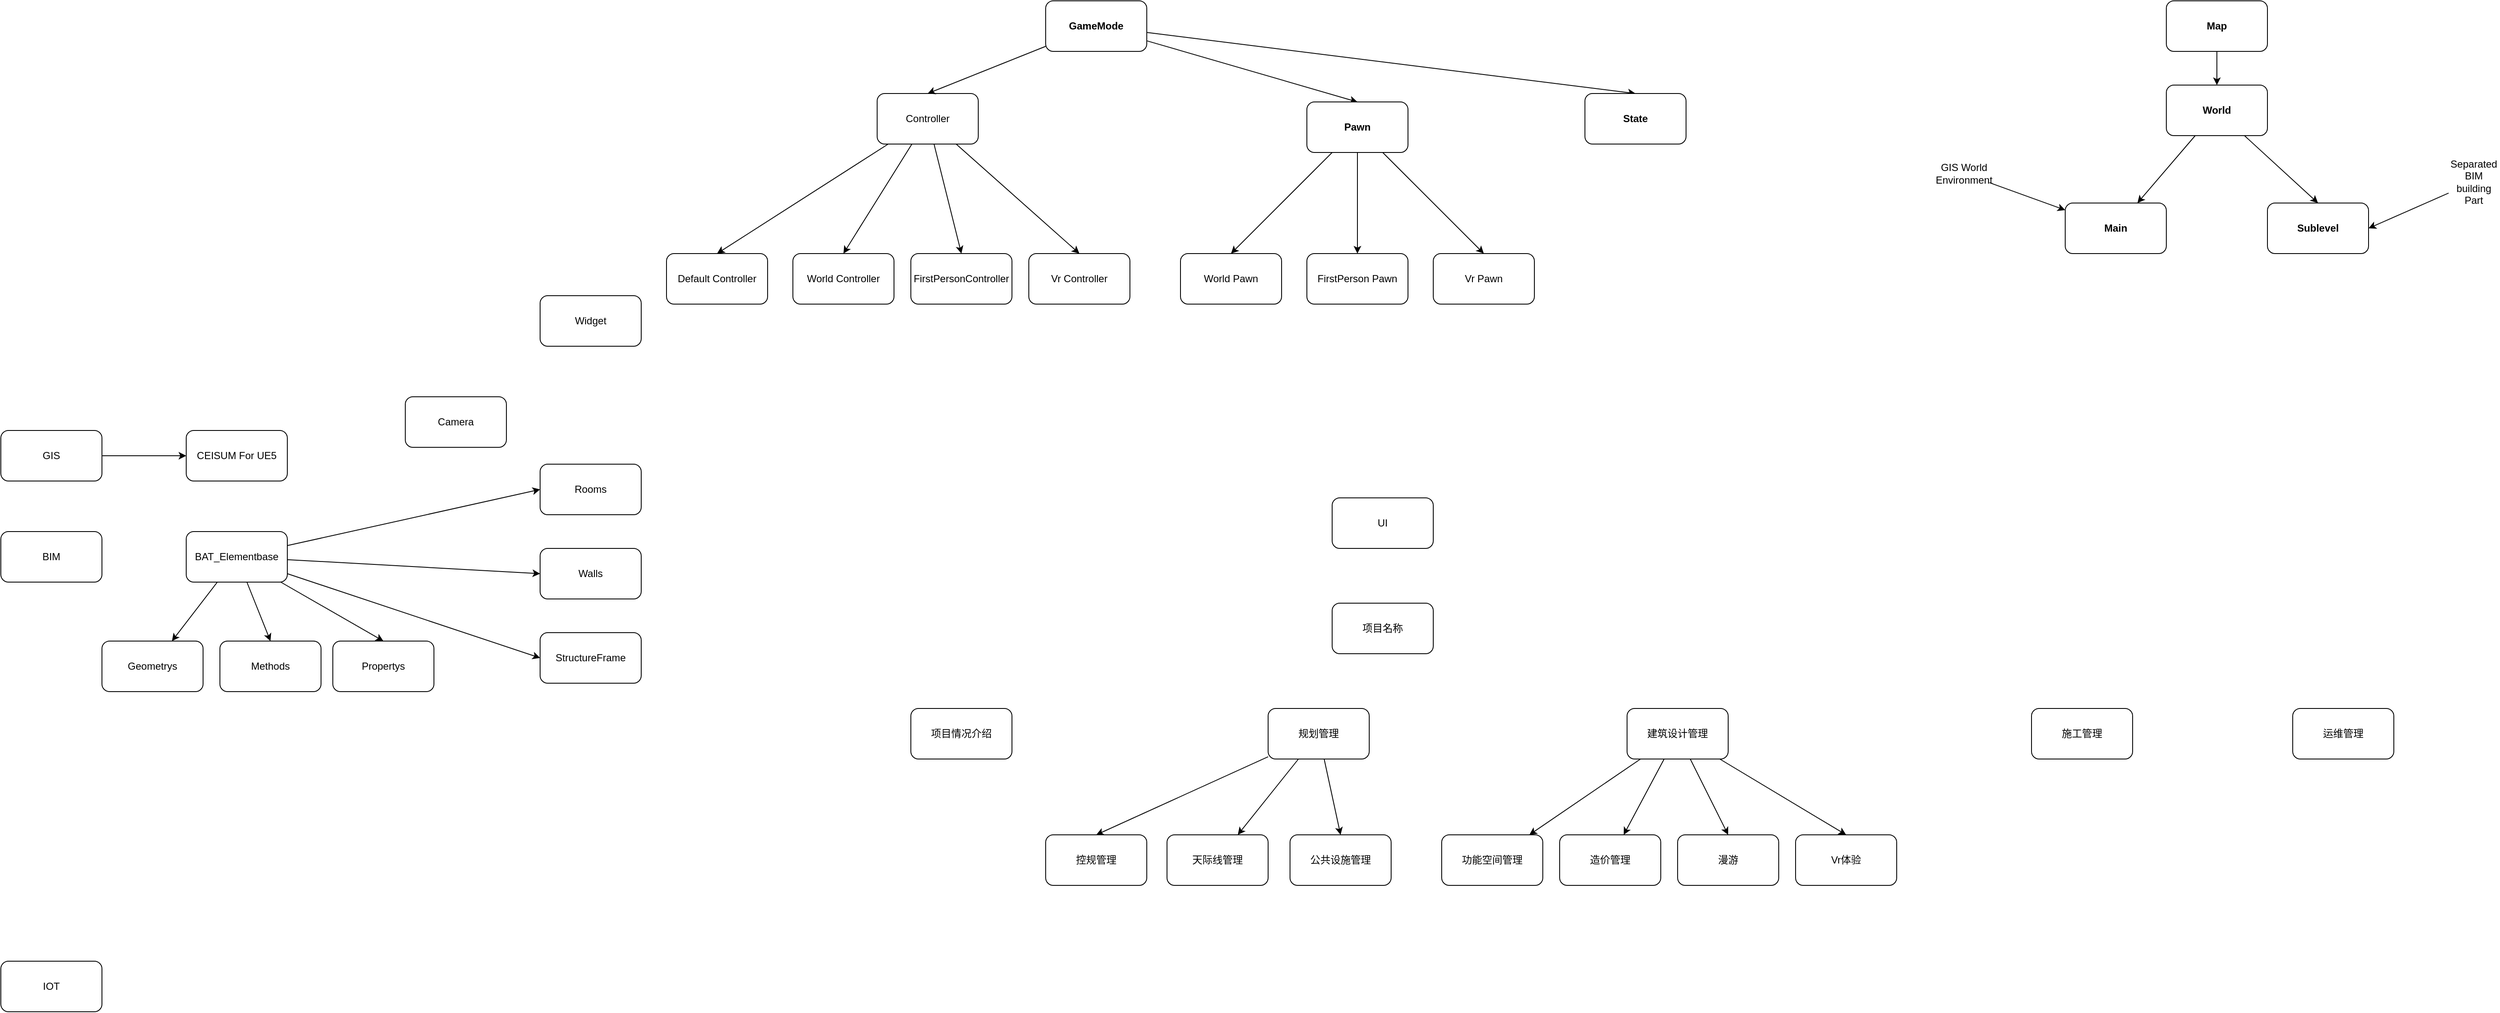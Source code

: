 <mxfile version="17.5.0" type="github">
  <diagram id="nwSjNLSLKTwTbHizwymB" name="Page-1">
    <mxGraphModel dx="2500" dy="2103" grid="1" gridSize="10" guides="1" tooltips="1" connect="1" arrows="1" fold="1" page="1" pageScale="1" pageWidth="827" pageHeight="1169" math="0" shadow="0">
      <root>
        <mxCell id="0" />
        <mxCell id="1" parent="0" />
        <mxCell id="OFqaLSWiUaQzR4q7q7dH-5" style="edgeStyle=orthogonalEdgeStyle;rounded=0;orthogonalLoop=1;jettySize=auto;html=1;" parent="1" source="OFqaLSWiUaQzR4q7q7dH-1" target="OFqaLSWiUaQzR4q7q7dH-4" edge="1">
          <mxGeometry relative="1" as="geometry" />
        </mxCell>
        <mxCell id="OFqaLSWiUaQzR4q7q7dH-1" value="GIS" style="rounded=1;whiteSpace=wrap;html=1;" parent="1" vertex="1">
          <mxGeometry x="-40" y="320" width="120" height="60" as="geometry" />
        </mxCell>
        <mxCell id="OFqaLSWiUaQzR4q7q7dH-2" value="BIM" style="rounded=1;whiteSpace=wrap;html=1;" parent="1" vertex="1">
          <mxGeometry x="-40" y="440" width="120" height="60" as="geometry" />
        </mxCell>
        <mxCell id="OFqaLSWiUaQzR4q7q7dH-3" value="IOT" style="rounded=1;whiteSpace=wrap;html=1;" parent="1" vertex="1">
          <mxGeometry x="-40" y="950" width="120" height="60" as="geometry" />
        </mxCell>
        <mxCell id="OFqaLSWiUaQzR4q7q7dH-4" value="CEISUM For UE5" style="rounded=1;whiteSpace=wrap;html=1;" parent="1" vertex="1">
          <mxGeometry x="180" y="320" width="120" height="60" as="geometry" />
        </mxCell>
        <mxCell id="OFqaLSWiUaQzR4q7q7dH-6" value="Widget" style="rounded=1;whiteSpace=wrap;html=1;" parent="1" vertex="1">
          <mxGeometry x="600" y="160" width="120" height="60" as="geometry" />
        </mxCell>
        <mxCell id="OFqaLSWiUaQzR4q7q7dH-9" style="rounded=0;orthogonalLoop=1;jettySize=auto;html=1;" parent="1" source="OFqaLSWiUaQzR4q7q7dH-7" target="OFqaLSWiUaQzR4q7q7dH-8" edge="1">
          <mxGeometry relative="1" as="geometry" />
        </mxCell>
        <mxCell id="OFqaLSWiUaQzR4q7q7dH-12" style="edgeStyle=none;rounded=0;orthogonalLoop=1;jettySize=auto;html=1;entryX=0.5;entryY=0;entryDx=0;entryDy=0;" parent="1" source="OFqaLSWiUaQzR4q7q7dH-7" target="OFqaLSWiUaQzR4q7q7dH-10" edge="1">
          <mxGeometry relative="1" as="geometry" />
        </mxCell>
        <mxCell id="OFqaLSWiUaQzR4q7q7dH-13" style="edgeStyle=none;rounded=0;orthogonalLoop=1;jettySize=auto;html=1;entryX=0.5;entryY=0;entryDx=0;entryDy=0;" parent="1" source="OFqaLSWiUaQzR4q7q7dH-7" target="OFqaLSWiUaQzR4q7q7dH-11" edge="1">
          <mxGeometry relative="1" as="geometry" />
        </mxCell>
        <mxCell id="OFqaLSWiUaQzR4q7q7dH-38" style="edgeStyle=none;rounded=0;orthogonalLoop=1;jettySize=auto;html=1;entryX=0;entryY=0.5;entryDx=0;entryDy=0;" parent="1" source="OFqaLSWiUaQzR4q7q7dH-7" target="OFqaLSWiUaQzR4q7q7dH-37" edge="1">
          <mxGeometry relative="1" as="geometry" />
        </mxCell>
        <mxCell id="OFqaLSWiUaQzR4q7q7dH-41" style="edgeStyle=none;rounded=0;orthogonalLoop=1;jettySize=auto;html=1;entryX=0;entryY=0.5;entryDx=0;entryDy=0;" parent="1" source="OFqaLSWiUaQzR4q7q7dH-7" target="OFqaLSWiUaQzR4q7q7dH-39" edge="1">
          <mxGeometry relative="1" as="geometry" />
        </mxCell>
        <mxCell id="OFqaLSWiUaQzR4q7q7dH-42" style="edgeStyle=none;rounded=0;orthogonalLoop=1;jettySize=auto;html=1;entryX=0;entryY=0.5;entryDx=0;entryDy=0;" parent="1" source="OFqaLSWiUaQzR4q7q7dH-7" target="OFqaLSWiUaQzR4q7q7dH-40" edge="1">
          <mxGeometry relative="1" as="geometry" />
        </mxCell>
        <mxCell id="OFqaLSWiUaQzR4q7q7dH-7" value="BAT_Elementbase" style="rounded=1;whiteSpace=wrap;html=1;" parent="1" vertex="1">
          <mxGeometry x="180" y="440" width="120" height="60" as="geometry" />
        </mxCell>
        <mxCell id="OFqaLSWiUaQzR4q7q7dH-8" value="Geometrys" style="rounded=1;whiteSpace=wrap;html=1;" parent="1" vertex="1">
          <mxGeometry x="80" y="570" width="120" height="60" as="geometry" />
        </mxCell>
        <mxCell id="OFqaLSWiUaQzR4q7q7dH-10" value="Methods" style="rounded=1;whiteSpace=wrap;html=1;" parent="1" vertex="1">
          <mxGeometry x="220" y="570" width="120" height="60" as="geometry" />
        </mxCell>
        <mxCell id="OFqaLSWiUaQzR4q7q7dH-11" value="Propertys" style="rounded=1;whiteSpace=wrap;html=1;" parent="1" vertex="1">
          <mxGeometry x="354" y="570" width="120" height="60" as="geometry" />
        </mxCell>
        <mxCell id="OFqaLSWiUaQzR4q7q7dH-26" style="edgeStyle=none;rounded=0;orthogonalLoop=1;jettySize=auto;html=1;entryX=0.5;entryY=0;entryDx=0;entryDy=0;" parent="1" source="OFqaLSWiUaQzR4q7q7dH-14" target="OFqaLSWiUaQzR4q7q7dH-15" edge="1">
          <mxGeometry relative="1" as="geometry" />
        </mxCell>
        <mxCell id="OFqaLSWiUaQzR4q7q7dH-27" style="edgeStyle=none;rounded=0;orthogonalLoop=1;jettySize=auto;html=1;entryX=0.5;entryY=0;entryDx=0;entryDy=0;" parent="1" source="OFqaLSWiUaQzR4q7q7dH-14" target="OFqaLSWiUaQzR4q7q7dH-16" edge="1">
          <mxGeometry relative="1" as="geometry" />
        </mxCell>
        <mxCell id="OFqaLSWiUaQzR4q7q7dH-28" style="edgeStyle=none;rounded=0;orthogonalLoop=1;jettySize=auto;html=1;entryX=0.5;entryY=0;entryDx=0;entryDy=0;" parent="1" source="OFqaLSWiUaQzR4q7q7dH-14" target="OFqaLSWiUaQzR4q7q7dH-17" edge="1">
          <mxGeometry relative="1" as="geometry" />
        </mxCell>
        <mxCell id="OFqaLSWiUaQzR4q7q7dH-30" style="edgeStyle=none;rounded=0;orthogonalLoop=1;jettySize=auto;html=1;entryX=0.5;entryY=0;entryDx=0;entryDy=0;" parent="1" source="OFqaLSWiUaQzR4q7q7dH-14" target="OFqaLSWiUaQzR4q7q7dH-29" edge="1">
          <mxGeometry relative="1" as="geometry" />
        </mxCell>
        <mxCell id="OFqaLSWiUaQzR4q7q7dH-14" value="Controller" style="rounded=1;whiteSpace=wrap;html=1;" parent="1" vertex="1">
          <mxGeometry x="1000" y="-80" width="120" height="60" as="geometry" />
        </mxCell>
        <mxCell id="OFqaLSWiUaQzR4q7q7dH-15" value="World Controller" style="rounded=1;whiteSpace=wrap;html=1;" parent="1" vertex="1">
          <mxGeometry x="900" y="110" width="120" height="60" as="geometry" />
        </mxCell>
        <mxCell id="OFqaLSWiUaQzR4q7q7dH-16" value="FirstPersonController" style="rounded=1;whiteSpace=wrap;html=1;" parent="1" vertex="1">
          <mxGeometry x="1040" y="110" width="120" height="60" as="geometry" />
        </mxCell>
        <mxCell id="OFqaLSWiUaQzR4q7q7dH-17" value="Vr Controller" style="rounded=1;whiteSpace=wrap;html=1;" parent="1" vertex="1">
          <mxGeometry x="1180" y="110" width="120" height="60" as="geometry" />
        </mxCell>
        <mxCell id="OFqaLSWiUaQzR4q7q7dH-18" value="Camera" style="rounded=1;whiteSpace=wrap;html=1;" parent="1" vertex="1">
          <mxGeometry x="440" y="280" width="120" height="60" as="geometry" />
        </mxCell>
        <mxCell id="OFqaLSWiUaQzR4q7q7dH-23" style="edgeStyle=none;rounded=0;orthogonalLoop=1;jettySize=auto;html=1;entryX=0.5;entryY=0;entryDx=0;entryDy=0;" parent="1" source="OFqaLSWiUaQzR4q7q7dH-19" target="OFqaLSWiUaQzR4q7q7dH-14" edge="1">
          <mxGeometry relative="1" as="geometry" />
        </mxCell>
        <mxCell id="OFqaLSWiUaQzR4q7q7dH-24" style="edgeStyle=none;rounded=0;orthogonalLoop=1;jettySize=auto;html=1;entryX=0.5;entryY=0;entryDx=0;entryDy=0;" parent="1" source="OFqaLSWiUaQzR4q7q7dH-19" target="OFqaLSWiUaQzR4q7q7dH-21" edge="1">
          <mxGeometry relative="1" as="geometry" />
        </mxCell>
        <mxCell id="OFqaLSWiUaQzR4q7q7dH-25" style="edgeStyle=none;rounded=0;orthogonalLoop=1;jettySize=auto;html=1;entryX=0.5;entryY=0;entryDx=0;entryDy=0;" parent="1" source="OFqaLSWiUaQzR4q7q7dH-19" target="OFqaLSWiUaQzR4q7q7dH-22" edge="1">
          <mxGeometry relative="1" as="geometry" />
        </mxCell>
        <mxCell id="OFqaLSWiUaQzR4q7q7dH-19" value="GameMode" style="rounded=1;whiteSpace=wrap;html=1;fontStyle=1" parent="1" vertex="1">
          <mxGeometry x="1200" y="-190" width="120" height="60" as="geometry" />
        </mxCell>
        <mxCell id="OFqaLSWiUaQzR4q7q7dH-33" style="edgeStyle=none;rounded=0;orthogonalLoop=1;jettySize=auto;html=1;" parent="1" source="OFqaLSWiUaQzR4q7q7dH-21" target="OFqaLSWiUaQzR4q7q7dH-32" edge="1">
          <mxGeometry relative="1" as="geometry" />
        </mxCell>
        <mxCell id="OFqaLSWiUaQzR4q7q7dH-34" style="edgeStyle=none;rounded=0;orthogonalLoop=1;jettySize=auto;html=1;entryX=0.5;entryY=0;entryDx=0;entryDy=0;" parent="1" source="OFqaLSWiUaQzR4q7q7dH-21" target="OFqaLSWiUaQzR4q7q7dH-31" edge="1">
          <mxGeometry relative="1" as="geometry" />
        </mxCell>
        <mxCell id="OFqaLSWiUaQzR4q7q7dH-36" style="edgeStyle=none;rounded=0;orthogonalLoop=1;jettySize=auto;html=1;entryX=0.5;entryY=0;entryDx=0;entryDy=0;" parent="1" source="OFqaLSWiUaQzR4q7q7dH-21" target="OFqaLSWiUaQzR4q7q7dH-35" edge="1">
          <mxGeometry relative="1" as="geometry" />
        </mxCell>
        <mxCell id="OFqaLSWiUaQzR4q7q7dH-21" value="Pawn" style="rounded=1;whiteSpace=wrap;html=1;fontStyle=1" parent="1" vertex="1">
          <mxGeometry x="1510" y="-70" width="120" height="60" as="geometry" />
        </mxCell>
        <mxCell id="OFqaLSWiUaQzR4q7q7dH-22" value="State" style="rounded=1;whiteSpace=wrap;html=1;fontStyle=1" parent="1" vertex="1">
          <mxGeometry x="1840" y="-80" width="120" height="60" as="geometry" />
        </mxCell>
        <mxCell id="OFqaLSWiUaQzR4q7q7dH-29" value="Default Controller" style="rounded=1;whiteSpace=wrap;html=1;" parent="1" vertex="1">
          <mxGeometry x="750" y="110" width="120" height="60" as="geometry" />
        </mxCell>
        <mxCell id="OFqaLSWiUaQzR4q7q7dH-31" value="World Pawn" style="rounded=1;whiteSpace=wrap;html=1;" parent="1" vertex="1">
          <mxGeometry x="1360" y="110" width="120" height="60" as="geometry" />
        </mxCell>
        <mxCell id="OFqaLSWiUaQzR4q7q7dH-32" value="FirstPerson Pawn" style="rounded=1;whiteSpace=wrap;html=1;" parent="1" vertex="1">
          <mxGeometry x="1510" y="110" width="120" height="60" as="geometry" />
        </mxCell>
        <mxCell id="OFqaLSWiUaQzR4q7q7dH-35" value="Vr Pawn" style="rounded=1;whiteSpace=wrap;html=1;" parent="1" vertex="1">
          <mxGeometry x="1660" y="110" width="120" height="60" as="geometry" />
        </mxCell>
        <mxCell id="OFqaLSWiUaQzR4q7q7dH-37" value="Rooms" style="rounded=1;whiteSpace=wrap;html=1;" parent="1" vertex="1">
          <mxGeometry x="600" y="360" width="120" height="60" as="geometry" />
        </mxCell>
        <mxCell id="OFqaLSWiUaQzR4q7q7dH-39" value="Walls" style="rounded=1;whiteSpace=wrap;html=1;" parent="1" vertex="1">
          <mxGeometry x="600" y="460" width="120" height="60" as="geometry" />
        </mxCell>
        <mxCell id="OFqaLSWiUaQzR4q7q7dH-40" value="StructureFrame" style="rounded=1;whiteSpace=wrap;html=1;" parent="1" vertex="1">
          <mxGeometry x="600" y="560" width="120" height="60" as="geometry" />
        </mxCell>
        <mxCell id="Y8aVyNZn06PXZhMtexIX-3" style="edgeStyle=orthogonalEdgeStyle;rounded=0;orthogonalLoop=1;jettySize=auto;html=1;" edge="1" parent="1" source="Y8aVyNZn06PXZhMtexIX-1" target="Y8aVyNZn06PXZhMtexIX-2">
          <mxGeometry relative="1" as="geometry" />
        </mxCell>
        <mxCell id="Y8aVyNZn06PXZhMtexIX-1" value="Map" style="rounded=1;whiteSpace=wrap;html=1;fontStyle=1" vertex="1" parent="1">
          <mxGeometry x="2530" y="-190" width="120" height="60" as="geometry" />
        </mxCell>
        <mxCell id="Y8aVyNZn06PXZhMtexIX-6" style="rounded=0;orthogonalLoop=1;jettySize=auto;html=1;" edge="1" parent="1" source="Y8aVyNZn06PXZhMtexIX-2" target="Y8aVyNZn06PXZhMtexIX-4">
          <mxGeometry relative="1" as="geometry" />
        </mxCell>
        <mxCell id="Y8aVyNZn06PXZhMtexIX-7" style="edgeStyle=none;rounded=0;orthogonalLoop=1;jettySize=auto;html=1;entryX=0.5;entryY=0;entryDx=0;entryDy=0;" edge="1" parent="1" source="Y8aVyNZn06PXZhMtexIX-2" target="Y8aVyNZn06PXZhMtexIX-5">
          <mxGeometry relative="1" as="geometry" />
        </mxCell>
        <mxCell id="Y8aVyNZn06PXZhMtexIX-2" value="World" style="rounded=1;whiteSpace=wrap;html=1;fontStyle=1" vertex="1" parent="1">
          <mxGeometry x="2530" y="-90" width="120" height="60" as="geometry" />
        </mxCell>
        <mxCell id="Y8aVyNZn06PXZhMtexIX-4" value="Main" style="rounded=1;whiteSpace=wrap;html=1;fontStyle=1" vertex="1" parent="1">
          <mxGeometry x="2410" y="50" width="120" height="60" as="geometry" />
        </mxCell>
        <mxCell id="Y8aVyNZn06PXZhMtexIX-5" value="Sublevel" style="rounded=1;whiteSpace=wrap;html=1;fontStyle=1" vertex="1" parent="1">
          <mxGeometry x="2650" y="50" width="120" height="60" as="geometry" />
        </mxCell>
        <mxCell id="Y8aVyNZn06PXZhMtexIX-9" style="edgeStyle=none;rounded=0;orthogonalLoop=1;jettySize=auto;html=1;" edge="1" parent="1" source="Y8aVyNZn06PXZhMtexIX-8" target="Y8aVyNZn06PXZhMtexIX-4">
          <mxGeometry relative="1" as="geometry" />
        </mxCell>
        <mxCell id="Y8aVyNZn06PXZhMtexIX-8" value="GIS World Environment" style="text;html=1;strokeColor=none;fillColor=none;align=center;verticalAlign=middle;whiteSpace=wrap;rounded=0;" vertex="1" parent="1">
          <mxGeometry x="2260" width="60" height="30" as="geometry" />
        </mxCell>
        <mxCell id="Y8aVyNZn06PXZhMtexIX-11" style="edgeStyle=none;rounded=0;orthogonalLoop=1;jettySize=auto;html=1;entryX=1;entryY=0.5;entryDx=0;entryDy=0;" edge="1" parent="1" source="Y8aVyNZn06PXZhMtexIX-10" target="Y8aVyNZn06PXZhMtexIX-5">
          <mxGeometry relative="1" as="geometry" />
        </mxCell>
        <mxCell id="Y8aVyNZn06PXZhMtexIX-10" value="Separated BIM building Part" style="text;html=1;strokeColor=none;fillColor=none;align=center;verticalAlign=middle;whiteSpace=wrap;rounded=0;" vertex="1" parent="1">
          <mxGeometry x="2865" y="10" width="60" height="30" as="geometry" />
        </mxCell>
        <mxCell id="Y8aVyNZn06PXZhMtexIX-12" value="UI" style="rounded=1;whiteSpace=wrap;html=1;" vertex="1" parent="1">
          <mxGeometry x="1540" y="400" width="120" height="60" as="geometry" />
        </mxCell>
        <mxCell id="Y8aVyNZn06PXZhMtexIX-13" value="项目名称" style="rounded=1;whiteSpace=wrap;html=1;" vertex="1" parent="1">
          <mxGeometry x="1540" y="525" width="120" height="60" as="geometry" />
        </mxCell>
        <mxCell id="Y8aVyNZn06PXZhMtexIX-14" value="项目情况介绍" style="rounded=1;whiteSpace=wrap;html=1;" vertex="1" parent="1">
          <mxGeometry x="1040" y="650" width="120" height="60" as="geometry" />
        </mxCell>
        <mxCell id="Y8aVyNZn06PXZhMtexIX-28" style="edgeStyle=none;rounded=0;orthogonalLoop=1;jettySize=auto;html=1;entryX=0.5;entryY=0;entryDx=0;entryDy=0;" edge="1" parent="1" source="Y8aVyNZn06PXZhMtexIX-15" target="Y8aVyNZn06PXZhMtexIX-27">
          <mxGeometry relative="1" as="geometry" />
        </mxCell>
        <mxCell id="Y8aVyNZn06PXZhMtexIX-30" style="edgeStyle=none;rounded=0;orthogonalLoop=1;jettySize=auto;html=1;" edge="1" parent="1" source="Y8aVyNZn06PXZhMtexIX-15" target="Y8aVyNZn06PXZhMtexIX-29">
          <mxGeometry relative="1" as="geometry" />
        </mxCell>
        <mxCell id="Y8aVyNZn06PXZhMtexIX-32" style="edgeStyle=none;rounded=0;orthogonalLoop=1;jettySize=auto;html=1;entryX=0.5;entryY=0;entryDx=0;entryDy=0;" edge="1" parent="1" source="Y8aVyNZn06PXZhMtexIX-15" target="Y8aVyNZn06PXZhMtexIX-31">
          <mxGeometry relative="1" as="geometry" />
        </mxCell>
        <mxCell id="Y8aVyNZn06PXZhMtexIX-15" value="规划管理" style="rounded=1;whiteSpace=wrap;html=1;" vertex="1" parent="1">
          <mxGeometry x="1464" y="650" width="120" height="60" as="geometry" />
        </mxCell>
        <mxCell id="Y8aVyNZn06PXZhMtexIX-21" style="edgeStyle=none;rounded=0;orthogonalLoop=1;jettySize=auto;html=1;" edge="1" parent="1" source="Y8aVyNZn06PXZhMtexIX-16" target="Y8aVyNZn06PXZhMtexIX-19">
          <mxGeometry relative="1" as="geometry" />
        </mxCell>
        <mxCell id="Y8aVyNZn06PXZhMtexIX-24" style="edgeStyle=none;rounded=0;orthogonalLoop=1;jettySize=auto;html=1;" edge="1" parent="1" source="Y8aVyNZn06PXZhMtexIX-16" target="Y8aVyNZn06PXZhMtexIX-20">
          <mxGeometry relative="1" as="geometry" />
        </mxCell>
        <mxCell id="Y8aVyNZn06PXZhMtexIX-25" style="edgeStyle=none;rounded=0;orthogonalLoop=1;jettySize=auto;html=1;entryX=0.5;entryY=0;entryDx=0;entryDy=0;" edge="1" parent="1" source="Y8aVyNZn06PXZhMtexIX-16" target="Y8aVyNZn06PXZhMtexIX-22">
          <mxGeometry relative="1" as="geometry" />
        </mxCell>
        <mxCell id="Y8aVyNZn06PXZhMtexIX-26" style="edgeStyle=none;rounded=0;orthogonalLoop=1;jettySize=auto;html=1;entryX=0.5;entryY=0;entryDx=0;entryDy=0;" edge="1" parent="1" source="Y8aVyNZn06PXZhMtexIX-16" target="Y8aVyNZn06PXZhMtexIX-23">
          <mxGeometry relative="1" as="geometry" />
        </mxCell>
        <mxCell id="Y8aVyNZn06PXZhMtexIX-16" value="建筑设计管理" style="rounded=1;whiteSpace=wrap;html=1;" vertex="1" parent="1">
          <mxGeometry x="1890" y="650" width="120" height="60" as="geometry" />
        </mxCell>
        <mxCell id="Y8aVyNZn06PXZhMtexIX-17" value="施工管理" style="rounded=1;whiteSpace=wrap;html=1;" vertex="1" parent="1">
          <mxGeometry x="2370" y="650" width="120" height="60" as="geometry" />
        </mxCell>
        <mxCell id="Y8aVyNZn06PXZhMtexIX-18" value="运维管理" style="rounded=1;whiteSpace=wrap;html=1;" vertex="1" parent="1">
          <mxGeometry x="2680" y="650" width="120" height="60" as="geometry" />
        </mxCell>
        <mxCell id="Y8aVyNZn06PXZhMtexIX-19" value="功能空间管理" style="rounded=1;whiteSpace=wrap;html=1;" vertex="1" parent="1">
          <mxGeometry x="1670" y="800" width="120" height="60" as="geometry" />
        </mxCell>
        <mxCell id="Y8aVyNZn06PXZhMtexIX-20" value="造价管理" style="rounded=1;whiteSpace=wrap;html=1;" vertex="1" parent="1">
          <mxGeometry x="1810" y="800" width="120" height="60" as="geometry" />
        </mxCell>
        <mxCell id="Y8aVyNZn06PXZhMtexIX-22" value="漫游" style="rounded=1;whiteSpace=wrap;html=1;" vertex="1" parent="1">
          <mxGeometry x="1950" y="800" width="120" height="60" as="geometry" />
        </mxCell>
        <mxCell id="Y8aVyNZn06PXZhMtexIX-23" value="Vr体验" style="rounded=1;whiteSpace=wrap;html=1;" vertex="1" parent="1">
          <mxGeometry x="2090" y="800" width="120" height="60" as="geometry" />
        </mxCell>
        <mxCell id="Y8aVyNZn06PXZhMtexIX-27" value="控规管理" style="rounded=1;whiteSpace=wrap;html=1;" vertex="1" parent="1">
          <mxGeometry x="1200" y="800" width="120" height="60" as="geometry" />
        </mxCell>
        <mxCell id="Y8aVyNZn06PXZhMtexIX-29" value="天际线管理" style="rounded=1;whiteSpace=wrap;html=1;" vertex="1" parent="1">
          <mxGeometry x="1344" y="800" width="120" height="60" as="geometry" />
        </mxCell>
        <mxCell id="Y8aVyNZn06PXZhMtexIX-31" value="公共设施管理" style="rounded=1;whiteSpace=wrap;html=1;" vertex="1" parent="1">
          <mxGeometry x="1490" y="800" width="120" height="60" as="geometry" />
        </mxCell>
      </root>
    </mxGraphModel>
  </diagram>
</mxfile>
